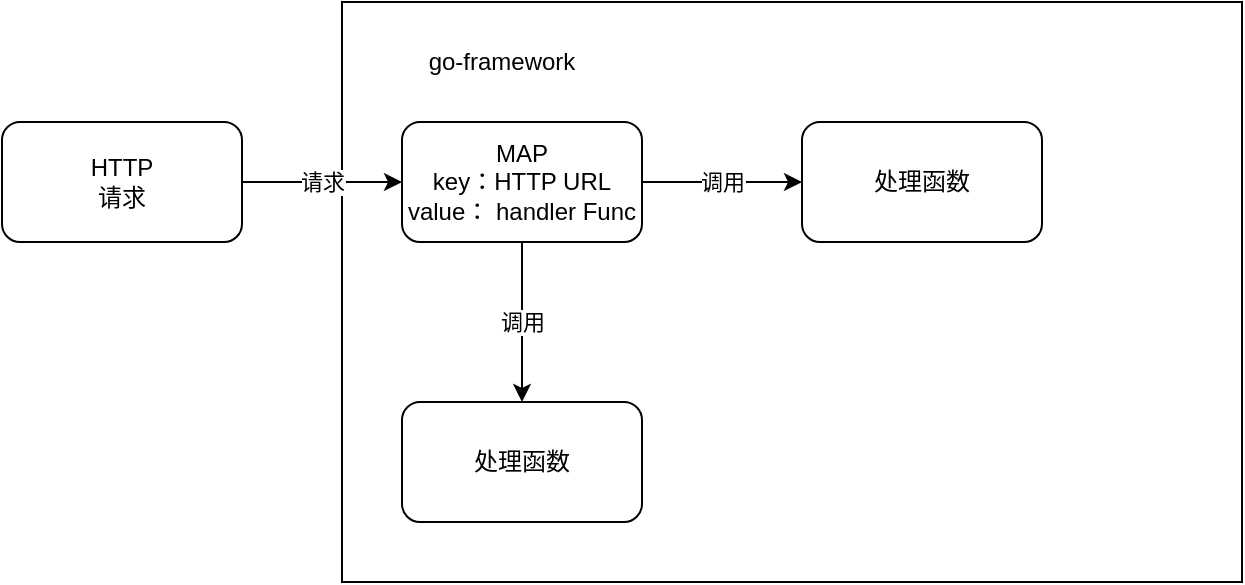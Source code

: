 <mxfile version="14.6.11" type="github">
  <diagram id="AJUc7EWO7tmr2qCV5NwP" name="Page-1">
    <mxGraphModel dx="1422" dy="762" grid="1" gridSize="10" guides="1" tooltips="1" connect="1" arrows="0" fold="1" page="1" pageScale="1" pageWidth="1200" pageHeight="1920" math="0" shadow="0">
      <root>
        <mxCell id="0" />
        <mxCell id="1" parent="0" />
        <mxCell id="ecP7VwaqtGHgm7MsR1dV-5" value="" style="rounded=0;whiteSpace=wrap;html=1;" vertex="1" parent="1">
          <mxGeometry x="290" y="190" width="450" height="290" as="geometry" />
        </mxCell>
        <mxCell id="ecP7VwaqtGHgm7MsR1dV-8" value="调用" style="edgeStyle=orthogonalEdgeStyle;rounded=0;orthogonalLoop=1;jettySize=auto;html=1;" edge="1" parent="1" source="ecP7VwaqtGHgm7MsR1dV-1" target="ecP7VwaqtGHgm7MsR1dV-7">
          <mxGeometry relative="1" as="geometry" />
        </mxCell>
        <mxCell id="ecP7VwaqtGHgm7MsR1dV-10" value="调用" style="edgeStyle=orthogonalEdgeStyle;rounded=0;orthogonalLoop=1;jettySize=auto;html=1;" edge="1" parent="1" source="ecP7VwaqtGHgm7MsR1dV-1" target="ecP7VwaqtGHgm7MsR1dV-9">
          <mxGeometry relative="1" as="geometry">
            <Array as="points">
              <mxPoint x="380" y="350" />
              <mxPoint x="380" y="350" />
            </Array>
          </mxGeometry>
        </mxCell>
        <mxCell id="ecP7VwaqtGHgm7MsR1dV-1" value="MAP&lt;br&gt;key：HTTP URL&lt;br&gt;value： handler Func&lt;br&gt;" style="rounded=1;whiteSpace=wrap;html=1;" vertex="1" parent="1">
          <mxGeometry x="320" y="250" width="120" height="60" as="geometry" />
        </mxCell>
        <mxCell id="ecP7VwaqtGHgm7MsR1dV-4" value="请求" style="edgeStyle=orthogonalEdgeStyle;rounded=0;orthogonalLoop=1;jettySize=auto;html=1;exitX=1;exitY=0.5;exitDx=0;exitDy=0;" edge="1" parent="1" source="ecP7VwaqtGHgm7MsR1dV-2" target="ecP7VwaqtGHgm7MsR1dV-1">
          <mxGeometry relative="1" as="geometry" />
        </mxCell>
        <mxCell id="ecP7VwaqtGHgm7MsR1dV-2" value="HTTP&lt;br&gt;请求" style="whiteSpace=wrap;html=1;rounded=1;" vertex="1" parent="1">
          <mxGeometry x="120" y="250" width="120" height="60" as="geometry" />
        </mxCell>
        <mxCell id="ecP7VwaqtGHgm7MsR1dV-6" value="go-framework" style="text;html=1;strokeColor=none;fillColor=none;align=center;verticalAlign=middle;whiteSpace=wrap;rounded=0;" vertex="1" parent="1">
          <mxGeometry x="320" y="210" width="100" height="20" as="geometry" />
        </mxCell>
        <mxCell id="ecP7VwaqtGHgm7MsR1dV-7" value="处理函数" style="whiteSpace=wrap;html=1;rounded=1;" vertex="1" parent="1">
          <mxGeometry x="520" y="250" width="120" height="60" as="geometry" />
        </mxCell>
        <mxCell id="ecP7VwaqtGHgm7MsR1dV-9" value="处理函数" style="whiteSpace=wrap;html=1;rounded=1;" vertex="1" parent="1">
          <mxGeometry x="320" y="390" width="120" height="60" as="geometry" />
        </mxCell>
      </root>
    </mxGraphModel>
  </diagram>
</mxfile>
